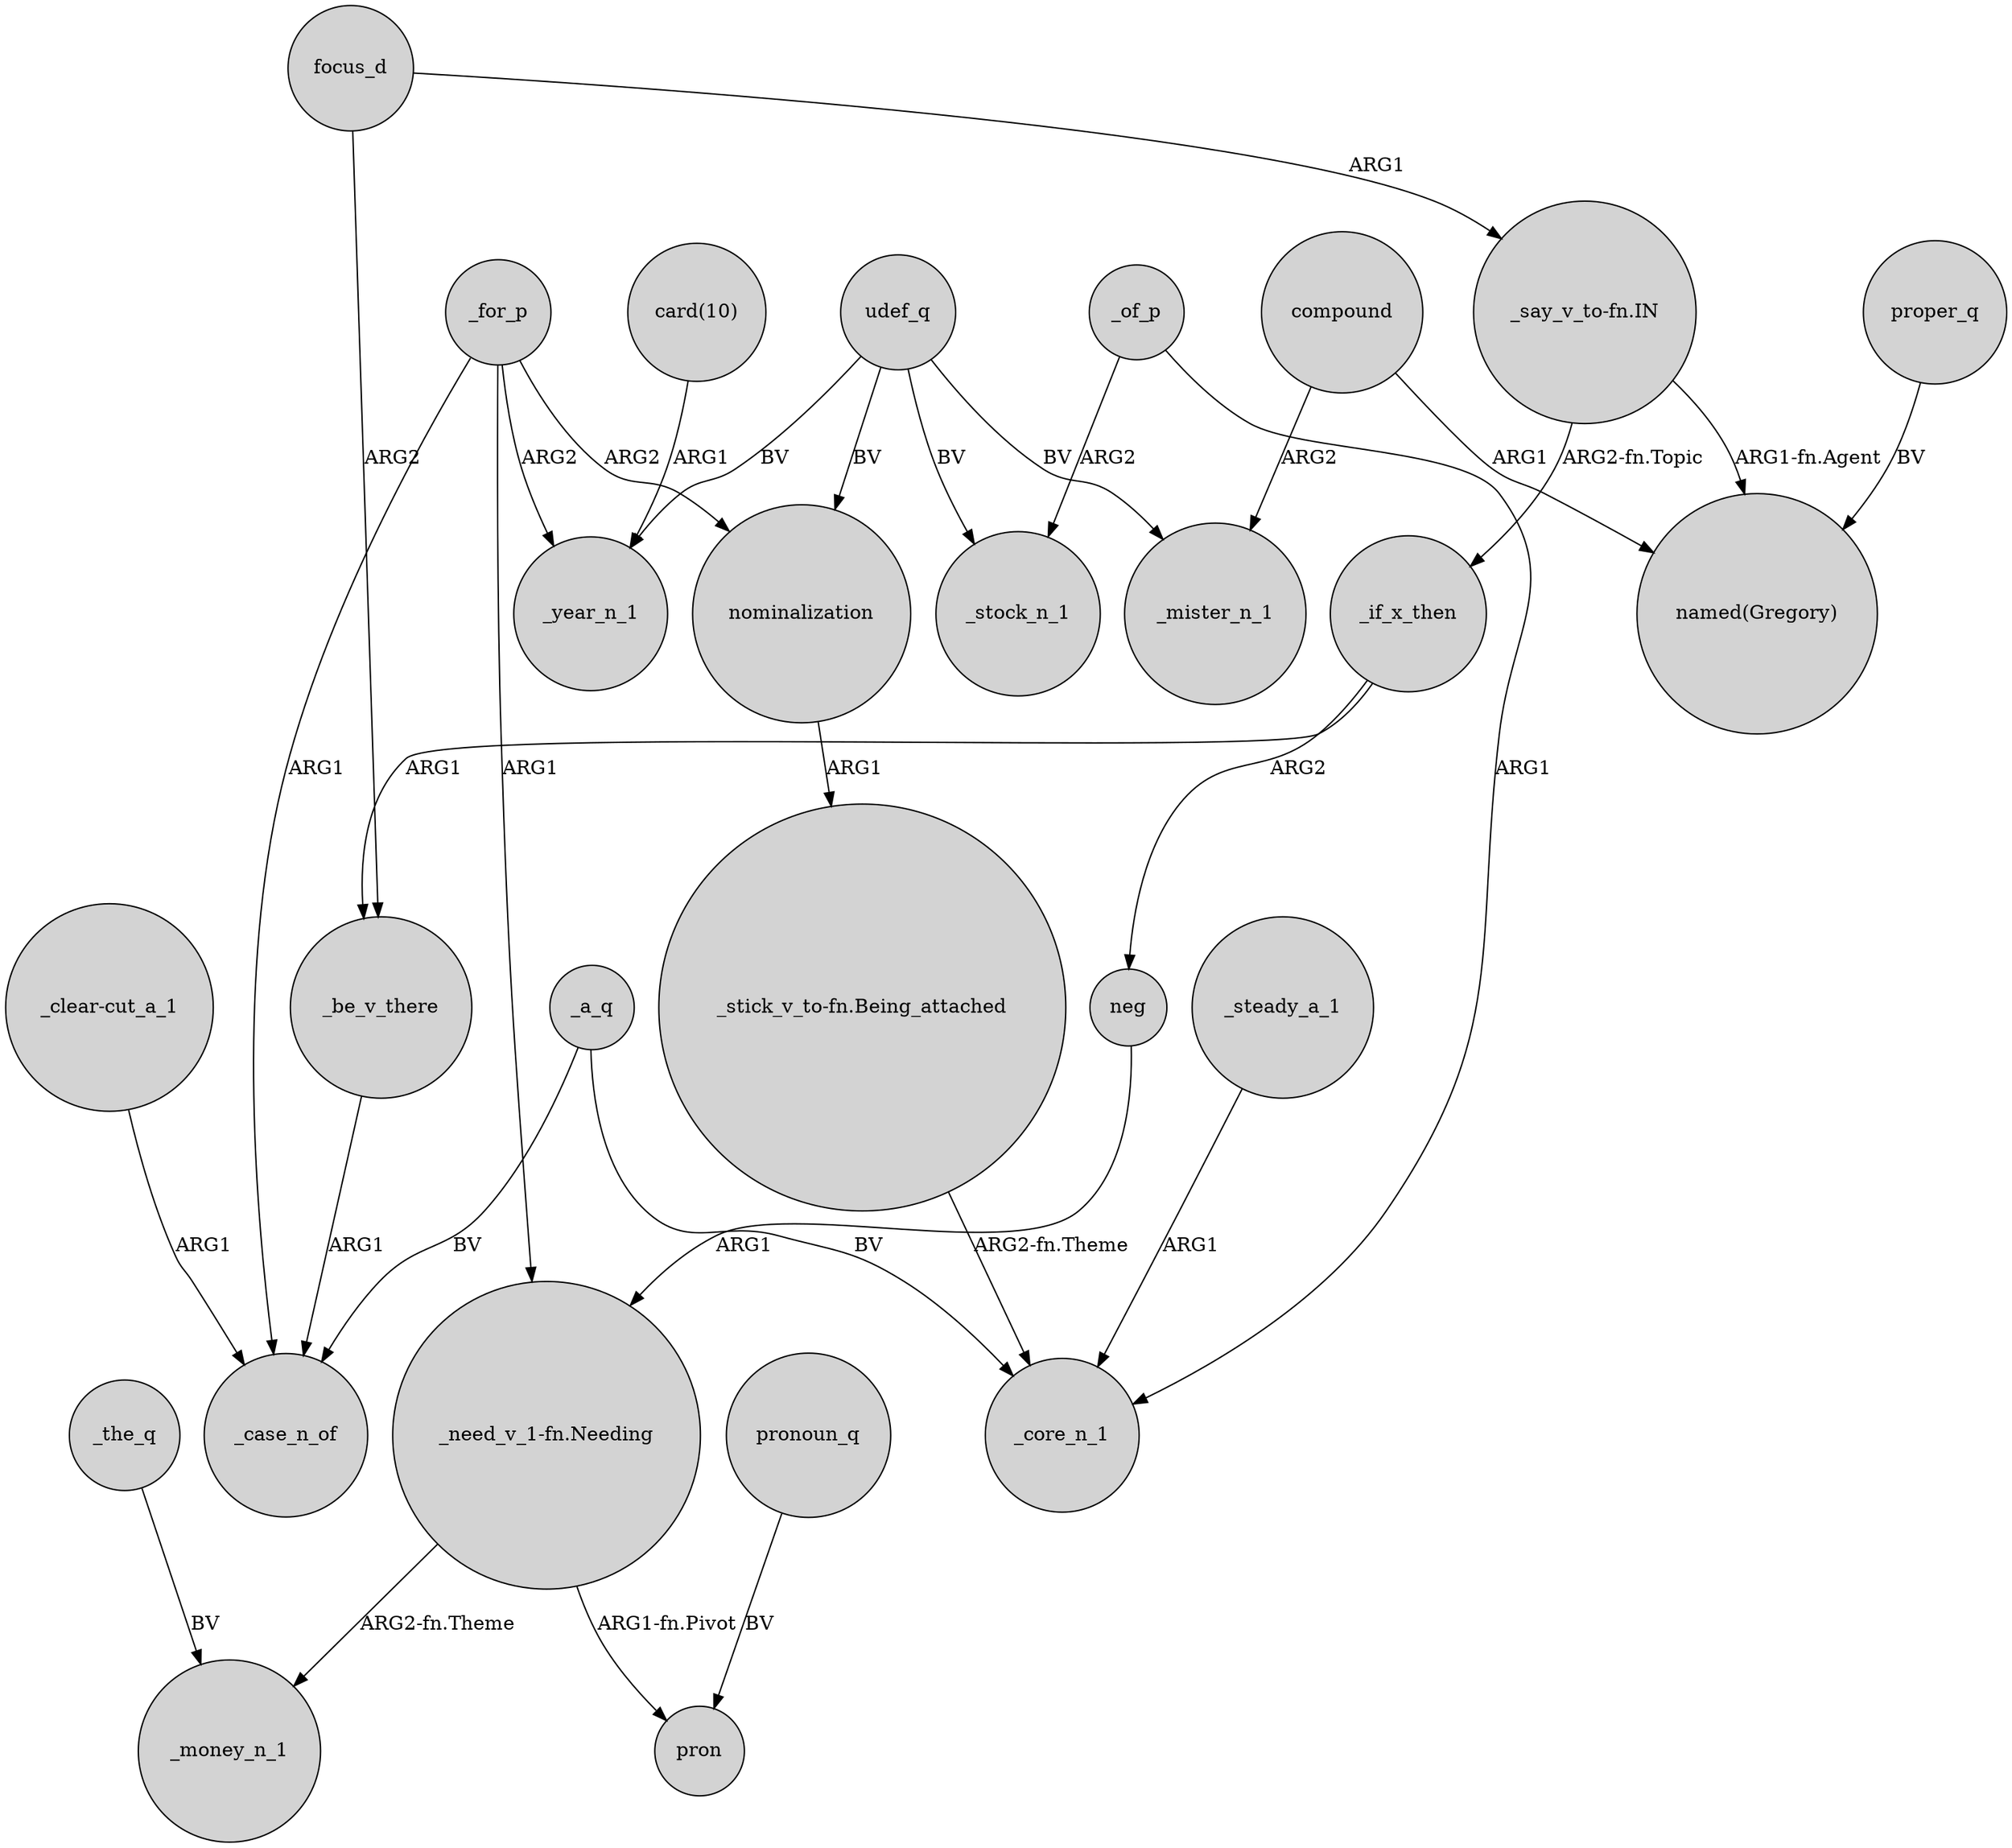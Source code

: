digraph {
	node [shape=circle style=filled]
	_for_p -> "_need_v_1-fn.Needing" [label=ARG1]
	"_say_v_to-fn.IN" -> _if_x_then [label="ARG2-fn.Topic"]
	_a_q -> _core_n_1 [label=BV]
	_the_q -> _money_n_1 [label=BV]
	_for_p -> _year_n_1 [label=ARG2]
	_a_q -> _case_n_of [label=BV]
	_for_p -> _case_n_of [label=ARG1]
	compound -> _mister_n_1 [label=ARG2]
	proper_q -> "named(Gregory)" [label=BV]
	_for_p -> nominalization [label=ARG2]
	udef_q -> _mister_n_1 [label=BV]
	_steady_a_1 -> _core_n_1 [label=ARG1]
	nominalization -> "_stick_v_to-fn.Being_attached" [label=ARG1]
	"card(10)" -> _year_n_1 [label=ARG1]
	"_say_v_to-fn.IN" -> "named(Gregory)" [label="ARG1-fn.Agent"]
	_if_x_then -> neg [label=ARG2]
	pronoun_q -> pron [label=BV]
	udef_q -> _stock_n_1 [label=BV]
	"_need_v_1-fn.Needing" -> pron [label="ARG1-fn.Pivot"]
	_of_p -> _core_n_1 [label=ARG1]
	_if_x_then -> _be_v_there [label=ARG1]
	"_need_v_1-fn.Needing" -> _money_n_1 [label="ARG2-fn.Theme"]
	compound -> "named(Gregory)" [label=ARG1]
	udef_q -> nominalization [label=BV]
	"_clear-cut_a_1" -> _case_n_of [label=ARG1]
	"_stick_v_to-fn.Being_attached" -> _core_n_1 [label="ARG2-fn.Theme"]
	udef_q -> _year_n_1 [label=BV]
	_of_p -> _stock_n_1 [label=ARG2]
	neg -> "_need_v_1-fn.Needing" [label=ARG1]
	_be_v_there -> _case_n_of [label=ARG1]
	focus_d -> _be_v_there [label=ARG2]
	focus_d -> "_say_v_to-fn.IN" [label=ARG1]
}
